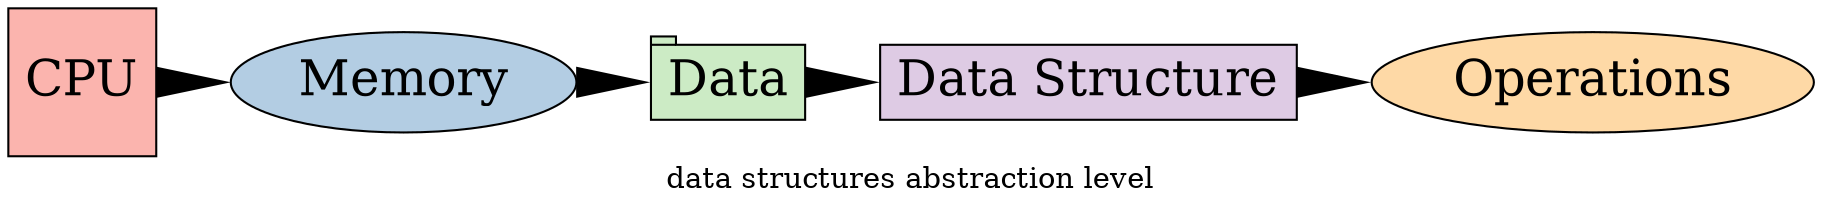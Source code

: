 digraph dataStructures {
  label = "data structures abstraction level";

  rankdir=LR
  node [
    fontsize=24,
    colorscheme=pastel19,
    style=filled
  ]
  edge [
    style="tapered, setlinewidth(15)"
    arrowhead=none,
  ]

  a [shape=square, label = "CPU", fillcolor=1,
    URL="https://en.wikipedia.org/wiki/Central_processing_unit"
  ]
  b [label= "Memory", fillcolor=2,
    URL="https://en.wikipedia.org/wiki/Memory"
  ]
  c [shape=tab, label = "Data", fillcolor=3
    URL="https://en.wikipedia.org/wiki/Data"
  ]
  d [shape=box, label = "Data Structure", fillcolor=4,
    URL="https://en.wikipedia.org/wiki/Data_structure"
  ]
  e [label="Operations", fillcolor=5,]

  a -> b -> c -> d -> e
}
